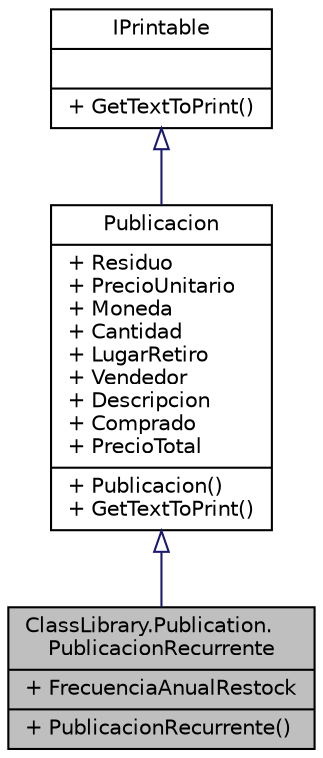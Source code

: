 digraph "ClassLibrary.Publication.PublicacionRecurrente"
{
 // INTERACTIVE_SVG=YES
 // LATEX_PDF_SIZE
  edge [fontname="Helvetica",fontsize="10",labelfontname="Helvetica",labelfontsize="10"];
  node [fontname="Helvetica",fontsize="10",shape=record];
  Node1 [label="{ClassLibrary.Publication.\lPublicacionRecurrente\n|+ FrecuenciaAnualRestock\l|+ PublicacionRecurrente()\l}",height=0.2,width=0.4,color="black", fillcolor="grey75", style="filled", fontcolor="black",tooltip="Subclase de Publicacion, añade propiedad de Recurrencia del residuo."];
  Node2 -> Node1 [dir="back",color="midnightblue",fontsize="10",style="solid",arrowtail="onormal",fontname="Helvetica"];
  Node2 [label="{Publicacion\n|+ Residuo\l+ PrecioUnitario\l+ Moneda\l+ Cantidad\l+ LugarRetiro\l+ Vendedor\l+ Descripcion\l+ Comprado\l+ PrecioTotal\l|+ Publicacion()\l+ GetTextToPrint()\l}",height=0.2,width=0.4,color="black", fillcolor="white", style="filled",URL="$classClassLibrary_1_1Publication_1_1Publicacion.html",tooltip="Tipo base de publicación, comprende Descripcion, Residuo, Precio, Moneda, Cantidad,..."];
  Node3 -> Node2 [dir="back",color="midnightblue",fontsize="10",style="solid",arrowtail="onormal",fontname="Helvetica"];
  Node3 [label="{IPrintable\n||+ GetTextToPrint()\l}",height=0.2,width=0.4,color="black", fillcolor="white", style="filled",URL="$interfaceClassLibrary_1_1Publication_1_1IPrintable.html",tooltip="Interfaz que unifica tipos cuyo objetivo es devolver texto al bot para imprimir y retornar al usuario..."];
}
